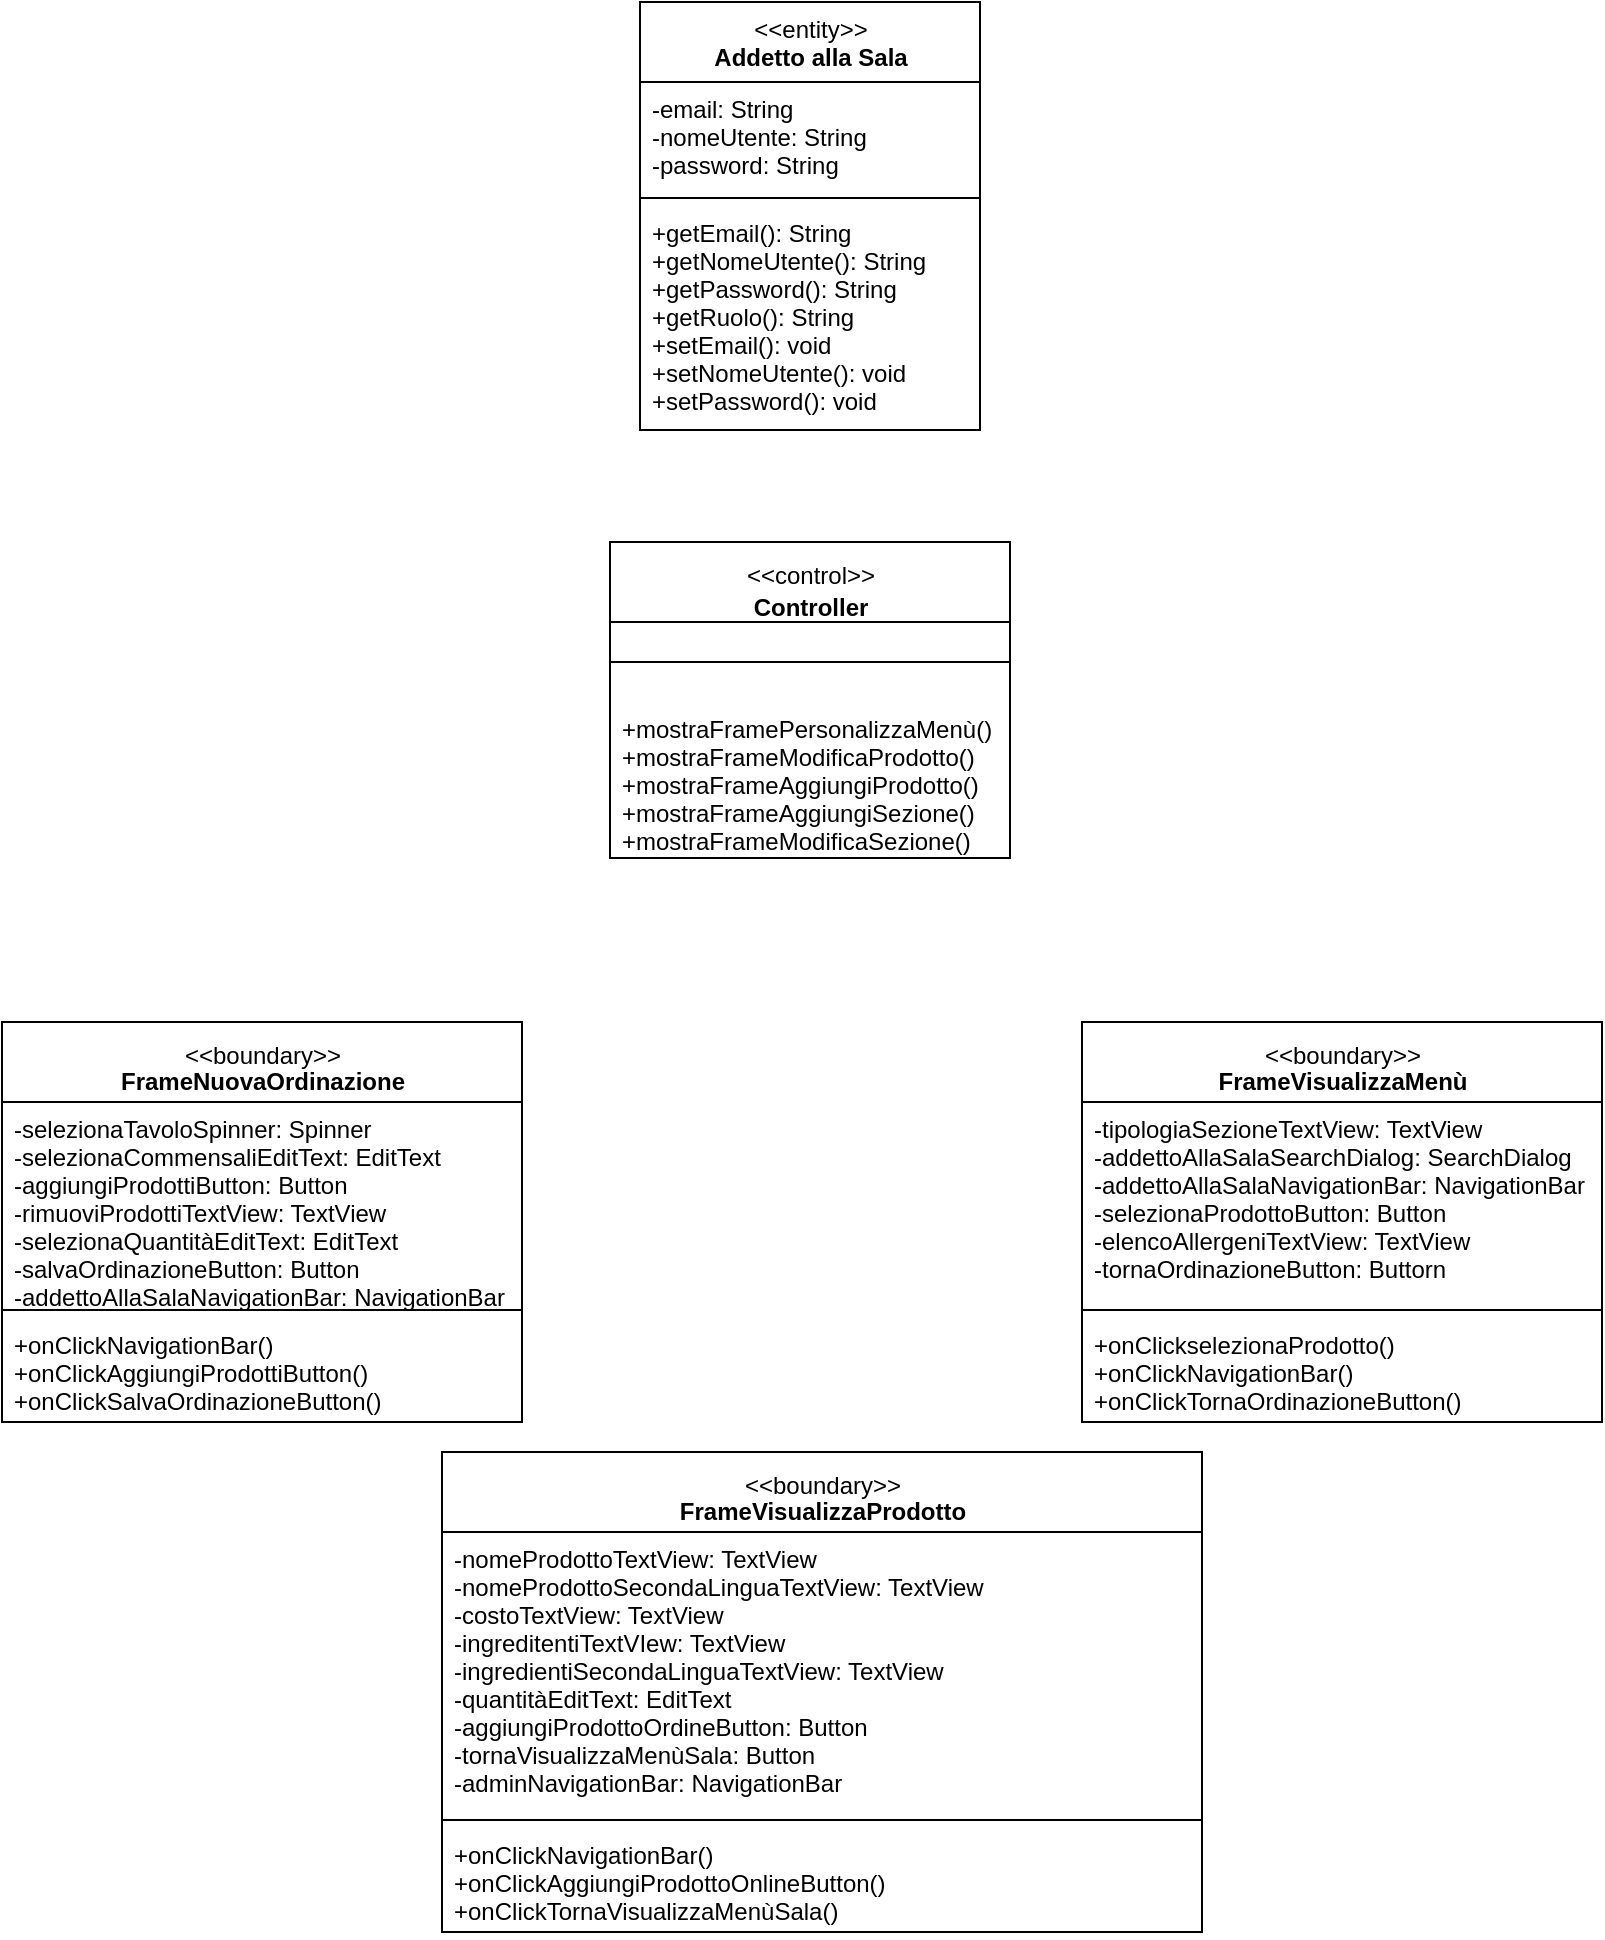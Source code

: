 <?xml version="1.0" encoding="UTF-8"?>
<mxfile version="20.7.4" type="device"><diagram id="C5RBs43oDa-KdzZeNtuy" name="Page-1"><mxGraphModel dx="1434" dy="764" grid="1" gridSize="10" guides="1" tooltips="1" connect="1" arrows="1" fold="1" page="1" pageScale="1" pageWidth="827" pageHeight="1169" math="0" shadow="0"><root><mxCell id="WIyWlLk6GJQsqaUBKTNV-0"/><mxCell id="WIyWlLk6GJQsqaUBKTNV-1" parent="WIyWlLk6GJQsqaUBKTNV-0"/><mxCell id="m4TYHUsrz3e9QYSo6yOC-4" value="&lt;span style=&quot;font-weight: normal;&quot;&gt;&amp;lt;&amp;lt;entity&amp;gt;&amp;gt;&lt;/span&gt;&lt;br&gt;Addetto alla Sala" style="swimlane;fontStyle=1;align=center;verticalAlign=top;childLayout=stackLayout;horizontal=1;startSize=40;horizontalStack=0;resizeParent=1;resizeParentMax=0;resizeLast=0;collapsible=1;marginBottom=0;html=1;" vertex="1" parent="WIyWlLk6GJQsqaUBKTNV-1"><mxGeometry x="329" y="60" width="170" height="214" as="geometry"/></mxCell><mxCell id="m4TYHUsrz3e9QYSo6yOC-5" value="-email: String&#10;-nomeUtente: String&#10;-password: String" style="text;strokeColor=none;fillColor=none;align=left;verticalAlign=top;spacingLeft=4;spacingRight=4;overflow=hidden;rotatable=0;points=[[0,0.5],[1,0.5]];portConstraint=eastwest;" vertex="1" parent="m4TYHUsrz3e9QYSo6yOC-4"><mxGeometry y="40" width="170" height="54" as="geometry"/></mxCell><mxCell id="m4TYHUsrz3e9QYSo6yOC-6" value="" style="line;strokeWidth=1;fillColor=none;align=left;verticalAlign=middle;spacingTop=-1;spacingLeft=3;spacingRight=3;rotatable=0;labelPosition=right;points=[];portConstraint=eastwest;strokeColor=inherit;" vertex="1" parent="m4TYHUsrz3e9QYSo6yOC-4"><mxGeometry y="94" width="170" height="8" as="geometry"/></mxCell><mxCell id="m4TYHUsrz3e9QYSo6yOC-7" value="+getEmail(): String&#10;+getNomeUtente(): String&#10;+getPassword(): String&#10;+getRuolo(): String&#10;+setEmail(): void&#10;+setNomeUtente(): void&#10;+setPassword(): void" style="text;strokeColor=none;fillColor=none;align=left;verticalAlign=top;spacingLeft=4;spacingRight=4;overflow=hidden;rotatable=0;points=[[0,0.5],[1,0.5]];portConstraint=eastwest;" vertex="1" parent="m4TYHUsrz3e9QYSo6yOC-4"><mxGeometry y="102" width="170" height="112" as="geometry"/></mxCell><mxCell id="m4TYHUsrz3e9QYSo6yOC-19" value="&lt;p style=&quot;border-color: var(--border-color); font-weight: 400; margin: 4px 0px 0px; line-height: 12px;&quot;&gt;&amp;lt;&amp;lt;control&amp;gt;&amp;gt;&lt;/p&gt;&lt;p style=&quot;border-color: var(--border-color); font-weight: 400; margin: 4px 0px 0px; line-height: 12px;&quot;&gt;&lt;b style=&quot;border-color: var(--border-color);&quot;&gt;Controller&lt;/b&gt;&lt;/p&gt;" style="swimlane;fontStyle=1;align=center;verticalAlign=top;childLayout=stackLayout;horizontal=1;startSize=40;horizontalStack=0;resizeParent=1;resizeParentMax=0;resizeLast=0;collapsible=1;marginBottom=0;html=1;" vertex="1" parent="WIyWlLk6GJQsqaUBKTNV-1"><mxGeometry x="314" y="330" width="200" height="158" as="geometry"/></mxCell><mxCell id="m4TYHUsrz3e9QYSo6yOC-21" value="" style="line;strokeWidth=1;fillColor=none;align=left;verticalAlign=middle;spacingTop=-1;spacingLeft=3;spacingRight=3;rotatable=0;labelPosition=right;points=[];portConstraint=eastwest;strokeColor=inherit;" vertex="1" parent="m4TYHUsrz3e9QYSo6yOC-19"><mxGeometry y="40" width="200" height="40" as="geometry"/></mxCell><mxCell id="m4TYHUsrz3e9QYSo6yOC-22" value="+mostraFramePersonalizzaMenù()&#10;+mostraFrameModificaProdotto()&#10;+mostraFrameAggiungiProdotto()&#10;+mostraFrameAggiungiSezione()&#10;+mostraFrameModificaSezione()" style="text;strokeColor=none;fillColor=none;align=left;verticalAlign=top;spacingLeft=4;spacingRight=4;overflow=hidden;rotatable=0;points=[[0,0.5],[1,0.5]];portConstraint=eastwest;" vertex="1" parent="m4TYHUsrz3e9QYSo6yOC-19"><mxGeometry y="80" width="200" height="78" as="geometry"/></mxCell><mxCell id="m4TYHUsrz3e9QYSo6yOC-23" value="&lt;p style=&quot;border-color: var(--border-color); font-weight: 400; margin: 4px 0px 0px; line-height: 12px;&quot;&gt;&amp;lt;&amp;lt;boundary&amp;gt;&amp;gt;&lt;/p&gt;FrameNuovaOrdinazione" style="swimlane;fontStyle=1;align=center;verticalAlign=top;childLayout=stackLayout;horizontal=1;startSize=40;horizontalStack=0;resizeParent=1;resizeParentMax=0;resizeLast=0;collapsible=1;marginBottom=0;html=1;" vertex="1" parent="WIyWlLk6GJQsqaUBKTNV-1"><mxGeometry x="10" y="570" width="260" height="200" as="geometry"/></mxCell><mxCell id="m4TYHUsrz3e9QYSo6yOC-24" value="-selezionaTavoloSpinner: Spinner&#10;-selezionaCommensaliEditText: EditText&#10;-aggiungiProdottiButton: Button&#10;-rimuoviProdottiTextView: TextView&#10;-selezionaQuantitàEditText: EditText&#10;-salvaOrdinazioneButton: Button&#10;-addettoAllaSalaNavigationBar: NavigationBar&#10;&#10;" style="text;strokeColor=none;fillColor=none;align=left;verticalAlign=top;spacingLeft=4;spacingRight=4;overflow=hidden;rotatable=0;points=[[0,0.5],[1,0.5]];portConstraint=eastwest;" vertex="1" parent="m4TYHUsrz3e9QYSo6yOC-23"><mxGeometry y="40" width="260" height="100" as="geometry"/></mxCell><mxCell id="m4TYHUsrz3e9QYSo6yOC-25" value="" style="line;strokeWidth=1;fillColor=none;align=left;verticalAlign=middle;spacingTop=-1;spacingLeft=3;spacingRight=3;rotatable=0;labelPosition=right;points=[];portConstraint=eastwest;strokeColor=inherit;" vertex="1" parent="m4TYHUsrz3e9QYSo6yOC-23"><mxGeometry y="140" width="260" height="8" as="geometry"/></mxCell><mxCell id="m4TYHUsrz3e9QYSo6yOC-26" value="+onClickNavigationBar()&#10;+onClickAggiungiProdottiButton()&#10;+onClickSalvaOrdinazioneButton()" style="text;strokeColor=none;fillColor=none;align=left;verticalAlign=top;spacingLeft=4;spacingRight=4;overflow=hidden;rotatable=0;points=[[0,0.5],[1,0.5]];portConstraint=eastwest;" vertex="1" parent="m4TYHUsrz3e9QYSo6yOC-23"><mxGeometry y="148" width="260" height="52" as="geometry"/></mxCell><mxCell id="m4TYHUsrz3e9QYSo6yOC-27" value="&lt;p style=&quot;border-color: var(--border-color); font-weight: 400; margin: 4px 0px 0px; line-height: 12px;&quot;&gt;&amp;lt;&amp;lt;boundary&amp;gt;&amp;gt;&lt;/p&gt;FrameVisualizzaMenù" style="swimlane;fontStyle=1;align=center;verticalAlign=top;childLayout=stackLayout;horizontal=1;startSize=40;horizontalStack=0;resizeParent=1;resizeParentMax=0;resizeLast=0;collapsible=1;marginBottom=0;html=1;" vertex="1" parent="WIyWlLk6GJQsqaUBKTNV-1"><mxGeometry x="550" y="570" width="260" height="200" as="geometry"/></mxCell><mxCell id="m4TYHUsrz3e9QYSo6yOC-28" value="-tipologiaSezioneTextView: TextView&#10;-addettoAllaSalaSearchDialog: SearchDialog&#10;-addettoAllaSalaNavigationBar: NavigationBar&#10;-selezionaProdottoButton: Button&#10;-elencoAllergeniTextView: TextView&#10;-tornaOrdinazioneButton: Buttorn" style="text;strokeColor=none;fillColor=none;align=left;verticalAlign=top;spacingLeft=4;spacingRight=4;overflow=hidden;rotatable=0;points=[[0,0.5],[1,0.5]];portConstraint=eastwest;" vertex="1" parent="m4TYHUsrz3e9QYSo6yOC-27"><mxGeometry y="40" width="260" height="100" as="geometry"/></mxCell><mxCell id="m4TYHUsrz3e9QYSo6yOC-29" value="" style="line;strokeWidth=1;fillColor=none;align=left;verticalAlign=middle;spacingTop=-1;spacingLeft=3;spacingRight=3;rotatable=0;labelPosition=right;points=[];portConstraint=eastwest;strokeColor=inherit;" vertex="1" parent="m4TYHUsrz3e9QYSo6yOC-27"><mxGeometry y="140" width="260" height="8" as="geometry"/></mxCell><mxCell id="m4TYHUsrz3e9QYSo6yOC-30" value="+onClickselezionaProdotto()&#10;+onClickNavigationBar()&#10;+onClickTornaOrdinazioneButton()" style="text;strokeColor=none;fillColor=none;align=left;verticalAlign=top;spacingLeft=4;spacingRight=4;overflow=hidden;rotatable=0;points=[[0,0.5],[1,0.5]];portConstraint=eastwest;" vertex="1" parent="m4TYHUsrz3e9QYSo6yOC-27"><mxGeometry y="148" width="260" height="52" as="geometry"/></mxCell><mxCell id="m4TYHUsrz3e9QYSo6yOC-31" value="&lt;p style=&quot;border-color: var(--border-color); font-weight: 400; margin: 4px 0px 0px; line-height: 12px;&quot;&gt;&amp;lt;&amp;lt;boundary&amp;gt;&amp;gt;&lt;/p&gt;FrameVisualizzaProdotto" style="swimlane;fontStyle=1;align=center;verticalAlign=top;childLayout=stackLayout;horizontal=1;startSize=40;horizontalStack=0;resizeParent=1;resizeParentMax=0;resizeLast=0;collapsible=1;marginBottom=0;html=1;" vertex="1" parent="WIyWlLk6GJQsqaUBKTNV-1"><mxGeometry x="230" y="785" width="380" height="240" as="geometry"/></mxCell><mxCell id="m4TYHUsrz3e9QYSo6yOC-32" value="-nomeProdottoTextView: TextView&#10;-nomeProdottoSecondaLinguaTextView: TextView&#10;-costoTextView: TextView&#10;-ingreditentiTextVIew: TextView&#10;-ingredientiSecondaLinguaTextView: TextView&#10;-quantitàEditText: EditText&#10;-aggiungiProdottoOrdineButton: Button&#10;-tornaVisualizzaMenùSala: Button&#10;-adminNavigationBar: NavigationBar" style="text;strokeColor=none;fillColor=none;align=left;verticalAlign=top;spacingLeft=4;spacingRight=4;overflow=hidden;rotatable=0;points=[[0,0.5],[1,0.5]];portConstraint=eastwest;" vertex="1" parent="m4TYHUsrz3e9QYSo6yOC-31"><mxGeometry y="40" width="380" height="140" as="geometry"/></mxCell><mxCell id="m4TYHUsrz3e9QYSo6yOC-33" value="" style="line;strokeWidth=1;fillColor=none;align=left;verticalAlign=middle;spacingTop=-1;spacingLeft=3;spacingRight=3;rotatable=0;labelPosition=right;points=[];portConstraint=eastwest;strokeColor=inherit;" vertex="1" parent="m4TYHUsrz3e9QYSo6yOC-31"><mxGeometry y="180" width="380" height="8" as="geometry"/></mxCell><mxCell id="m4TYHUsrz3e9QYSo6yOC-34" value="+onClickNavigationBar()&#10;+onClickAggiungiProdottoOnlineButton()&#10;+onClickTornaVisualizzaMenùSala()&#10;" style="text;strokeColor=none;fillColor=none;align=left;verticalAlign=top;spacingLeft=4;spacingRight=4;overflow=hidden;rotatable=0;points=[[0,0.5],[1,0.5]];portConstraint=eastwest;" vertex="1" parent="m4TYHUsrz3e9QYSo6yOC-31"><mxGeometry y="188" width="380" height="52" as="geometry"/></mxCell></root></mxGraphModel></diagram></mxfile>